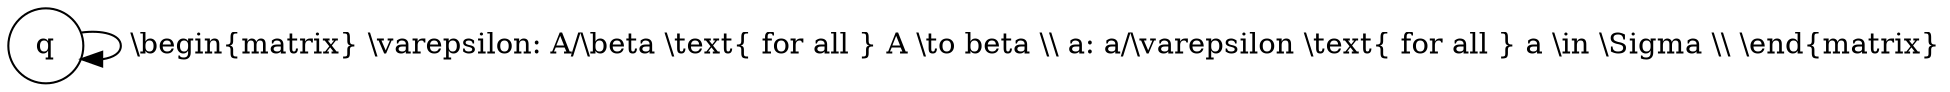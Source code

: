 digraph cfg1PDA {
	node [shape=circle];
	q;

	q -> q [label=" \\begin{matrix} \\varepsilon: A/\\beta \\text{ for all } A \\to \beta \\\\ a: a/\\varepsilon \\text{ for all } a \\in \\Sigma \\\\ \\end{matrix}" ];
}
